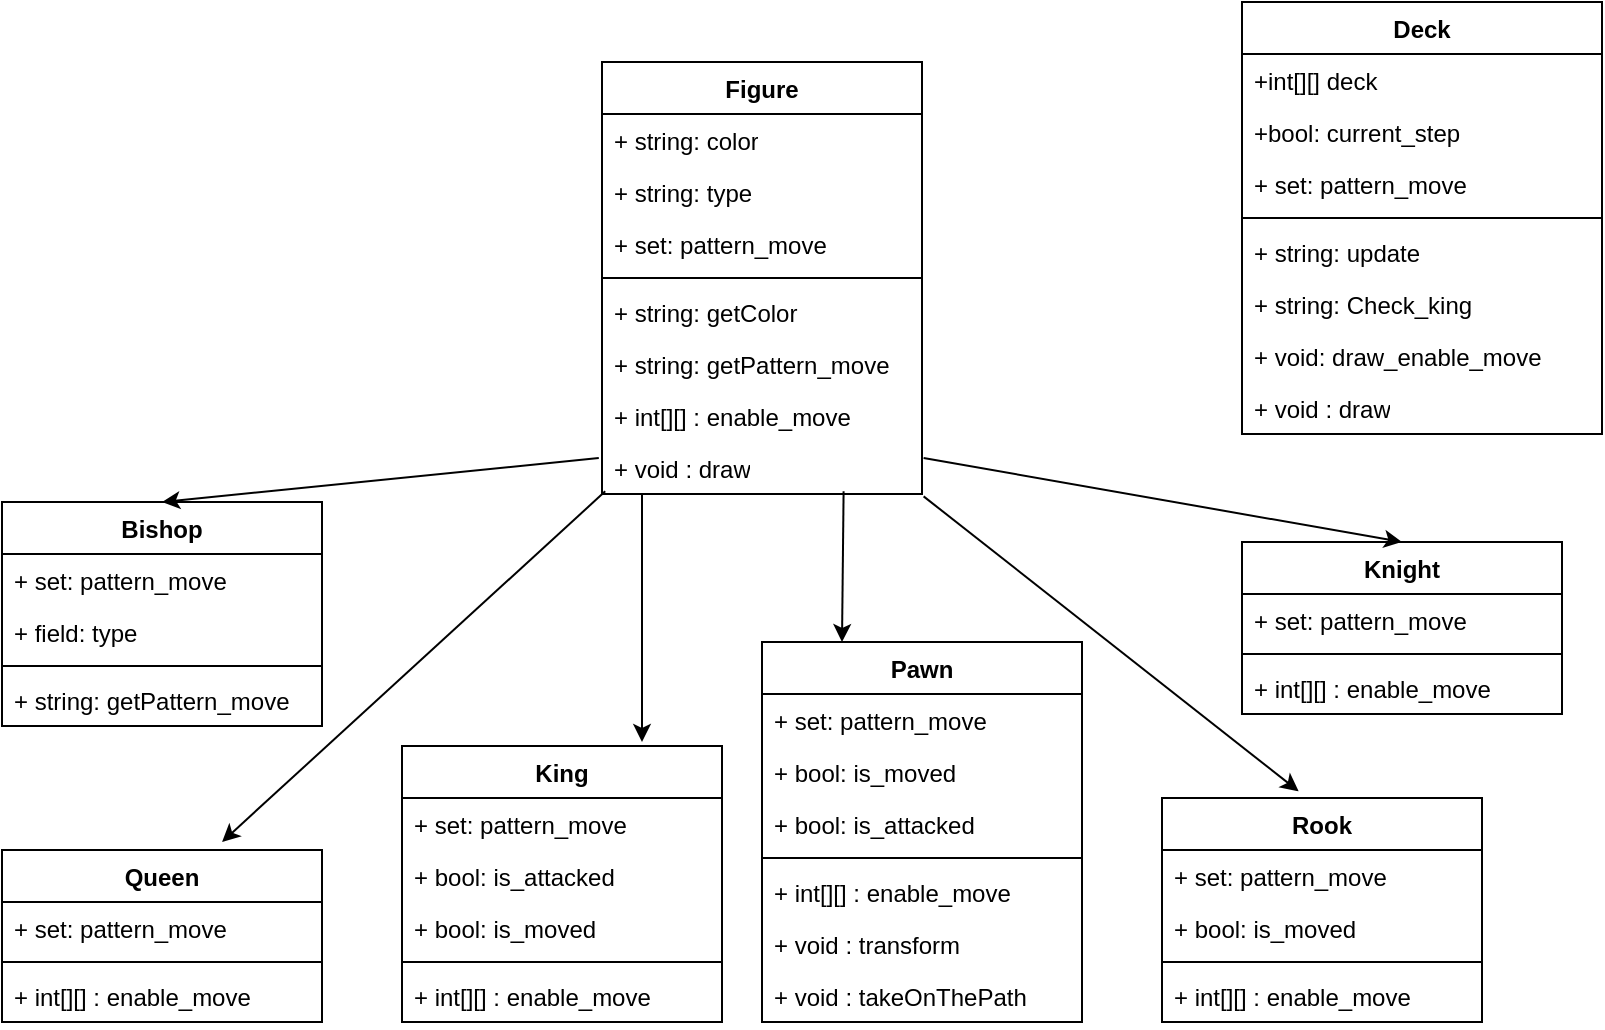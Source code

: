 <mxfile version="21.6.5" type="github">
  <diagram id="C5RBs43oDa-KdzZeNtuy" name="Page-1">
    <mxGraphModel dx="1434" dy="758" grid="1" gridSize="10" guides="1" tooltips="1" connect="1" arrows="1" fold="1" page="1" pageScale="1" pageWidth="827" pageHeight="1169" math="0" shadow="0">
      <root>
        <mxCell id="WIyWlLk6GJQsqaUBKTNV-0" />
        <mxCell id="WIyWlLk6GJQsqaUBKTNV-1" parent="WIyWlLk6GJQsqaUBKTNV-0" />
        <mxCell id="ENBQY25wpfzh9ScISF8v-1" value="Figure" style="swimlane;fontStyle=1;align=center;verticalAlign=top;childLayout=stackLayout;horizontal=1;startSize=26;horizontalStack=0;resizeParent=1;resizeParentMax=0;resizeLast=0;collapsible=1;marginBottom=0;whiteSpace=wrap;html=1;" vertex="1" parent="WIyWlLk6GJQsqaUBKTNV-1">
          <mxGeometry x="320" y="120" width="160" height="216" as="geometry" />
        </mxCell>
        <mxCell id="ENBQY25wpfzh9ScISF8v-2" value="+ string: color&lt;br&gt;" style="text;strokeColor=none;fillColor=none;align=left;verticalAlign=top;spacingLeft=4;spacingRight=4;overflow=hidden;rotatable=0;points=[[0,0.5],[1,0.5]];portConstraint=eastwest;whiteSpace=wrap;html=1;" vertex="1" parent="ENBQY25wpfzh9ScISF8v-1">
          <mxGeometry y="26" width="160" height="26" as="geometry" />
        </mxCell>
        <mxCell id="ENBQY25wpfzh9ScISF8v-7" value="+ string: type" style="text;strokeColor=none;fillColor=none;align=left;verticalAlign=top;spacingLeft=4;spacingRight=4;overflow=hidden;rotatable=0;points=[[0,0.5],[1,0.5]];portConstraint=eastwest;whiteSpace=wrap;html=1;" vertex="1" parent="ENBQY25wpfzh9ScISF8v-1">
          <mxGeometry y="52" width="160" height="26" as="geometry" />
        </mxCell>
        <mxCell id="ENBQY25wpfzh9ScISF8v-6" value="+ set: pattern_move" style="text;strokeColor=none;fillColor=none;align=left;verticalAlign=top;spacingLeft=4;spacingRight=4;overflow=hidden;rotatable=0;points=[[0,0.5],[1,0.5]];portConstraint=eastwest;whiteSpace=wrap;html=1;" vertex="1" parent="ENBQY25wpfzh9ScISF8v-1">
          <mxGeometry y="78" width="160" height="26" as="geometry" />
        </mxCell>
        <mxCell id="ENBQY25wpfzh9ScISF8v-3" value="" style="line;strokeWidth=1;fillColor=none;align=left;verticalAlign=middle;spacingTop=-1;spacingLeft=3;spacingRight=3;rotatable=0;labelPosition=right;points=[];portConstraint=eastwest;strokeColor=inherit;" vertex="1" parent="ENBQY25wpfzh9ScISF8v-1">
          <mxGeometry y="104" width="160" height="8" as="geometry" />
        </mxCell>
        <mxCell id="ENBQY25wpfzh9ScISF8v-4" value="+ string: getColor" style="text;strokeColor=none;fillColor=none;align=left;verticalAlign=top;spacingLeft=4;spacingRight=4;overflow=hidden;rotatable=0;points=[[0,0.5],[1,0.5]];portConstraint=eastwest;whiteSpace=wrap;html=1;" vertex="1" parent="ENBQY25wpfzh9ScISF8v-1">
          <mxGeometry y="112" width="160" height="26" as="geometry" />
        </mxCell>
        <mxCell id="ENBQY25wpfzh9ScISF8v-9" value="+ string: getPattern_move" style="text;strokeColor=none;fillColor=none;align=left;verticalAlign=top;spacingLeft=4;spacingRight=4;overflow=hidden;rotatable=0;points=[[0,0.5],[1,0.5]];portConstraint=eastwest;whiteSpace=wrap;html=1;" vertex="1" parent="ENBQY25wpfzh9ScISF8v-1">
          <mxGeometry y="138" width="160" height="26" as="geometry" />
        </mxCell>
        <mxCell id="ENBQY25wpfzh9ScISF8v-8" value="+ int[][] : enable_move" style="text;strokeColor=none;fillColor=none;align=left;verticalAlign=top;spacingLeft=4;spacingRight=4;overflow=hidden;rotatable=0;points=[[0,0.5],[1,0.5]];portConstraint=eastwest;whiteSpace=wrap;html=1;" vertex="1" parent="ENBQY25wpfzh9ScISF8v-1">
          <mxGeometry y="164" width="160" height="26" as="geometry" />
        </mxCell>
        <mxCell id="ENBQY25wpfzh9ScISF8v-11" value="+ void : draw" style="text;strokeColor=none;fillColor=none;align=left;verticalAlign=top;spacingLeft=4;spacingRight=4;overflow=hidden;rotatable=0;points=[[0,0.5],[1,0.5]];portConstraint=eastwest;whiteSpace=wrap;html=1;" vertex="1" parent="ENBQY25wpfzh9ScISF8v-1">
          <mxGeometry y="190" width="160" height="26" as="geometry" />
        </mxCell>
        <mxCell id="ENBQY25wpfzh9ScISF8v-12" value="Bishop" style="swimlane;fontStyle=1;align=center;verticalAlign=top;childLayout=stackLayout;horizontal=1;startSize=26;horizontalStack=0;resizeParent=1;resizeParentMax=0;resizeLast=0;collapsible=1;marginBottom=0;whiteSpace=wrap;html=1;" vertex="1" parent="WIyWlLk6GJQsqaUBKTNV-1">
          <mxGeometry x="20" y="340" width="160" height="112" as="geometry" />
        </mxCell>
        <mxCell id="ENBQY25wpfzh9ScISF8v-45" value="+ set: pattern_move" style="text;strokeColor=none;fillColor=none;align=left;verticalAlign=top;spacingLeft=4;spacingRight=4;overflow=hidden;rotatable=0;points=[[0,0.5],[1,0.5]];portConstraint=eastwest;whiteSpace=wrap;html=1;" vertex="1" parent="ENBQY25wpfzh9ScISF8v-12">
          <mxGeometry y="26" width="160" height="26" as="geometry" />
        </mxCell>
        <mxCell id="ENBQY25wpfzh9ScISF8v-13" value="+ field: type" style="text;strokeColor=none;fillColor=none;align=left;verticalAlign=top;spacingLeft=4;spacingRight=4;overflow=hidden;rotatable=0;points=[[0,0.5],[1,0.5]];portConstraint=eastwest;whiteSpace=wrap;html=1;" vertex="1" parent="ENBQY25wpfzh9ScISF8v-12">
          <mxGeometry y="52" width="160" height="26" as="geometry" />
        </mxCell>
        <mxCell id="ENBQY25wpfzh9ScISF8v-14" value="" style="line;strokeWidth=1;fillColor=none;align=left;verticalAlign=middle;spacingTop=-1;spacingLeft=3;spacingRight=3;rotatable=0;labelPosition=right;points=[];portConstraint=eastwest;strokeColor=inherit;" vertex="1" parent="ENBQY25wpfzh9ScISF8v-12">
          <mxGeometry y="78" width="160" height="8" as="geometry" />
        </mxCell>
        <mxCell id="ENBQY25wpfzh9ScISF8v-22" value="+ string: getPattern_move" style="text;strokeColor=none;fillColor=none;align=left;verticalAlign=top;spacingLeft=4;spacingRight=4;overflow=hidden;rotatable=0;points=[[0,0.5],[1,0.5]];portConstraint=eastwest;whiteSpace=wrap;html=1;" vertex="1" parent="ENBQY25wpfzh9ScISF8v-12">
          <mxGeometry y="86" width="160" height="26" as="geometry" />
        </mxCell>
        <mxCell id="ENBQY25wpfzh9ScISF8v-16" value="" style="endArrow=classic;html=1;rounded=0;entryX=0.5;entryY=0;entryDx=0;entryDy=0;exitX=-0.01;exitY=0.308;exitDx=0;exitDy=0;exitPerimeter=0;" edge="1" parent="WIyWlLk6GJQsqaUBKTNV-1" source="ENBQY25wpfzh9ScISF8v-11" target="ENBQY25wpfzh9ScISF8v-12">
          <mxGeometry width="50" height="50" relative="1" as="geometry">
            <mxPoint x="400" y="340" as="sourcePoint" />
            <mxPoint x="430" y="310" as="targetPoint" />
          </mxGeometry>
        </mxCell>
        <mxCell id="ENBQY25wpfzh9ScISF8v-17" value="King" style="swimlane;fontStyle=1;align=center;verticalAlign=top;childLayout=stackLayout;horizontal=1;startSize=26;horizontalStack=0;resizeParent=1;resizeParentMax=0;resizeLast=0;collapsible=1;marginBottom=0;whiteSpace=wrap;html=1;" vertex="1" parent="WIyWlLk6GJQsqaUBKTNV-1">
          <mxGeometry x="220" y="462" width="160" height="138" as="geometry" />
        </mxCell>
        <mxCell id="ENBQY25wpfzh9ScISF8v-38" value="+ set: pattern_move" style="text;strokeColor=none;fillColor=none;align=left;verticalAlign=top;spacingLeft=4;spacingRight=4;overflow=hidden;rotatable=0;points=[[0,0.5],[1,0.5]];portConstraint=eastwest;whiteSpace=wrap;html=1;" vertex="1" parent="ENBQY25wpfzh9ScISF8v-17">
          <mxGeometry y="26" width="160" height="26" as="geometry" />
        </mxCell>
        <mxCell id="ENBQY25wpfzh9ScISF8v-18" value="+ bool: is_attacked" style="text;strokeColor=none;fillColor=none;align=left;verticalAlign=top;spacingLeft=4;spacingRight=4;overflow=hidden;rotatable=0;points=[[0,0.5],[1,0.5]];portConstraint=eastwest;whiteSpace=wrap;html=1;" vertex="1" parent="ENBQY25wpfzh9ScISF8v-17">
          <mxGeometry y="52" width="160" height="26" as="geometry" />
        </mxCell>
        <mxCell id="ENBQY25wpfzh9ScISF8v-24" value="+ bool: is_moved" style="text;strokeColor=none;fillColor=none;align=left;verticalAlign=top;spacingLeft=4;spacingRight=4;overflow=hidden;rotatable=0;points=[[0,0.5],[1,0.5]];portConstraint=eastwest;whiteSpace=wrap;html=1;" vertex="1" parent="ENBQY25wpfzh9ScISF8v-17">
          <mxGeometry y="78" width="160" height="26" as="geometry" />
        </mxCell>
        <mxCell id="ENBQY25wpfzh9ScISF8v-19" value="" style="line;strokeWidth=1;fillColor=none;align=left;verticalAlign=middle;spacingTop=-1;spacingLeft=3;spacingRight=3;rotatable=0;labelPosition=right;points=[];portConstraint=eastwest;strokeColor=inherit;" vertex="1" parent="ENBQY25wpfzh9ScISF8v-17">
          <mxGeometry y="104" width="160" height="8" as="geometry" />
        </mxCell>
        <mxCell id="ENBQY25wpfzh9ScISF8v-21" value="+ int[][] : enable_move" style="text;strokeColor=none;fillColor=none;align=left;verticalAlign=top;spacingLeft=4;spacingRight=4;overflow=hidden;rotatable=0;points=[[0,0.5],[1,0.5]];portConstraint=eastwest;whiteSpace=wrap;html=1;" vertex="1" parent="ENBQY25wpfzh9ScISF8v-17">
          <mxGeometry y="112" width="160" height="26" as="geometry" />
        </mxCell>
        <mxCell id="ENBQY25wpfzh9ScISF8v-23" value="" style="endArrow=classic;html=1;rounded=0;exitX=0.125;exitY=1.013;exitDx=0;exitDy=0;exitPerimeter=0;" edge="1" parent="WIyWlLk6GJQsqaUBKTNV-1" source="ENBQY25wpfzh9ScISF8v-11">
          <mxGeometry width="50" height="50" relative="1" as="geometry">
            <mxPoint x="338" y="348" as="sourcePoint" />
            <mxPoint x="340" y="460" as="targetPoint" />
          </mxGeometry>
        </mxCell>
        <mxCell id="ENBQY25wpfzh9ScISF8v-25" value="Queen" style="swimlane;fontStyle=1;align=center;verticalAlign=top;childLayout=stackLayout;horizontal=1;startSize=26;horizontalStack=0;resizeParent=1;resizeParentMax=0;resizeLast=0;collapsible=1;marginBottom=0;whiteSpace=wrap;html=1;" vertex="1" parent="WIyWlLk6GJQsqaUBKTNV-1">
          <mxGeometry x="20" y="514" width="160" height="86" as="geometry" />
        </mxCell>
        <mxCell id="ENBQY25wpfzh9ScISF8v-37" value="+ set: pattern_move" style="text;strokeColor=none;fillColor=none;align=left;verticalAlign=top;spacingLeft=4;spacingRight=4;overflow=hidden;rotatable=0;points=[[0,0.5],[1,0.5]];portConstraint=eastwest;whiteSpace=wrap;html=1;" vertex="1" parent="ENBQY25wpfzh9ScISF8v-25">
          <mxGeometry y="26" width="160" height="26" as="geometry" />
        </mxCell>
        <mxCell id="ENBQY25wpfzh9ScISF8v-28" value="" style="line;strokeWidth=1;fillColor=none;align=left;verticalAlign=middle;spacingTop=-1;spacingLeft=3;spacingRight=3;rotatable=0;labelPosition=right;points=[];portConstraint=eastwest;strokeColor=inherit;" vertex="1" parent="ENBQY25wpfzh9ScISF8v-25">
          <mxGeometry y="52" width="160" height="8" as="geometry" />
        </mxCell>
        <mxCell id="ENBQY25wpfzh9ScISF8v-29" value="+ int[][] : enable_move" style="text;strokeColor=none;fillColor=none;align=left;verticalAlign=top;spacingLeft=4;spacingRight=4;overflow=hidden;rotatable=0;points=[[0,0.5],[1,0.5]];portConstraint=eastwest;whiteSpace=wrap;html=1;" vertex="1" parent="ENBQY25wpfzh9ScISF8v-25">
          <mxGeometry y="60" width="160" height="26" as="geometry" />
        </mxCell>
        <mxCell id="ENBQY25wpfzh9ScISF8v-30" value="" style="endArrow=classic;html=1;rounded=0;exitX=0.01;exitY=0.949;exitDx=0;exitDy=0;exitPerimeter=0;" edge="1" parent="WIyWlLk6GJQsqaUBKTNV-1" source="ENBQY25wpfzh9ScISF8v-11">
          <mxGeometry width="50" height="50" relative="1" as="geometry">
            <mxPoint x="351" y="349" as="sourcePoint" />
            <mxPoint x="130" y="510" as="targetPoint" />
          </mxGeometry>
        </mxCell>
        <mxCell id="ENBQY25wpfzh9ScISF8v-31" value="Rook" style="swimlane;fontStyle=1;align=center;verticalAlign=top;childLayout=stackLayout;horizontal=1;startSize=26;horizontalStack=0;resizeParent=1;resizeParentMax=0;resizeLast=0;collapsible=1;marginBottom=0;whiteSpace=wrap;html=1;" vertex="1" parent="WIyWlLk6GJQsqaUBKTNV-1">
          <mxGeometry x="600" y="488" width="160" height="112" as="geometry" />
        </mxCell>
        <mxCell id="ENBQY25wpfzh9ScISF8v-36" value="+ set: pattern_move" style="text;strokeColor=none;fillColor=none;align=left;verticalAlign=top;spacingLeft=4;spacingRight=4;overflow=hidden;rotatable=0;points=[[0,0.5],[1,0.5]];portConstraint=eastwest;whiteSpace=wrap;html=1;" vertex="1" parent="ENBQY25wpfzh9ScISF8v-31">
          <mxGeometry y="26" width="160" height="26" as="geometry" />
        </mxCell>
        <mxCell id="ENBQY25wpfzh9ScISF8v-54" value="+ bool: is_moved" style="text;strokeColor=none;fillColor=none;align=left;verticalAlign=top;spacingLeft=4;spacingRight=4;overflow=hidden;rotatable=0;points=[[0,0.5],[1,0.5]];portConstraint=eastwest;whiteSpace=wrap;html=1;" vertex="1" parent="ENBQY25wpfzh9ScISF8v-31">
          <mxGeometry y="52" width="160" height="26" as="geometry" />
        </mxCell>
        <mxCell id="ENBQY25wpfzh9ScISF8v-33" value="" style="line;strokeWidth=1;fillColor=none;align=left;verticalAlign=middle;spacingTop=-1;spacingLeft=3;spacingRight=3;rotatable=0;labelPosition=right;points=[];portConstraint=eastwest;strokeColor=inherit;" vertex="1" parent="ENBQY25wpfzh9ScISF8v-31">
          <mxGeometry y="78" width="160" height="8" as="geometry" />
        </mxCell>
        <mxCell id="ENBQY25wpfzh9ScISF8v-34" value="+ int[][] : enable_move" style="text;strokeColor=none;fillColor=none;align=left;verticalAlign=top;spacingLeft=4;spacingRight=4;overflow=hidden;rotatable=0;points=[[0,0.5],[1,0.5]];portConstraint=eastwest;whiteSpace=wrap;html=1;" vertex="1" parent="ENBQY25wpfzh9ScISF8v-31">
          <mxGeometry y="86" width="160" height="26" as="geometry" />
        </mxCell>
        <mxCell id="ENBQY25wpfzh9ScISF8v-35" value="" style="endArrow=classic;html=1;rounded=0;exitX=1.005;exitY=1.045;exitDx=0;exitDy=0;exitPerimeter=0;entryX=0.427;entryY=-0.03;entryDx=0;entryDy=0;entryPerimeter=0;" edge="1" parent="WIyWlLk6GJQsqaUBKTNV-1" source="ENBQY25wpfzh9ScISF8v-11" target="ENBQY25wpfzh9ScISF8v-31">
          <mxGeometry width="50" height="50" relative="1" as="geometry">
            <mxPoint x="353" y="347" as="sourcePoint" />
            <mxPoint x="650" y="480" as="targetPoint" />
          </mxGeometry>
        </mxCell>
        <mxCell id="ENBQY25wpfzh9ScISF8v-46" value="Pawn" style="swimlane;fontStyle=1;align=center;verticalAlign=top;childLayout=stackLayout;horizontal=1;startSize=26;horizontalStack=0;resizeParent=1;resizeParentMax=0;resizeLast=0;collapsible=1;marginBottom=0;whiteSpace=wrap;html=1;" vertex="1" parent="WIyWlLk6GJQsqaUBKTNV-1">
          <mxGeometry x="400" y="410" width="160" height="190" as="geometry" />
        </mxCell>
        <mxCell id="ENBQY25wpfzh9ScISF8v-47" value="+ set: pattern_move" style="text;strokeColor=none;fillColor=none;align=left;verticalAlign=top;spacingLeft=4;spacingRight=4;overflow=hidden;rotatable=0;points=[[0,0.5],[1,0.5]];portConstraint=eastwest;whiteSpace=wrap;html=1;" vertex="1" parent="ENBQY25wpfzh9ScISF8v-46">
          <mxGeometry y="26" width="160" height="26" as="geometry" />
        </mxCell>
        <mxCell id="ENBQY25wpfzh9ScISF8v-49" value="+ bool: is_moved" style="text;strokeColor=none;fillColor=none;align=left;verticalAlign=top;spacingLeft=4;spacingRight=4;overflow=hidden;rotatable=0;points=[[0,0.5],[1,0.5]];portConstraint=eastwest;whiteSpace=wrap;html=1;" vertex="1" parent="ENBQY25wpfzh9ScISF8v-46">
          <mxGeometry y="52" width="160" height="26" as="geometry" />
        </mxCell>
        <mxCell id="ENBQY25wpfzh9ScISF8v-48" value="+ bool: is_attacked" style="text;strokeColor=none;fillColor=none;align=left;verticalAlign=top;spacingLeft=4;spacingRight=4;overflow=hidden;rotatable=0;points=[[0,0.5],[1,0.5]];portConstraint=eastwest;whiteSpace=wrap;html=1;" vertex="1" parent="ENBQY25wpfzh9ScISF8v-46">
          <mxGeometry y="78" width="160" height="26" as="geometry" />
        </mxCell>
        <mxCell id="ENBQY25wpfzh9ScISF8v-50" value="" style="line;strokeWidth=1;fillColor=none;align=left;verticalAlign=middle;spacingTop=-1;spacingLeft=3;spacingRight=3;rotatable=0;labelPosition=right;points=[];portConstraint=eastwest;strokeColor=inherit;" vertex="1" parent="ENBQY25wpfzh9ScISF8v-46">
          <mxGeometry y="104" width="160" height="8" as="geometry" />
        </mxCell>
        <mxCell id="ENBQY25wpfzh9ScISF8v-51" value="+ int[][] : enable_move" style="text;strokeColor=none;fillColor=none;align=left;verticalAlign=top;spacingLeft=4;spacingRight=4;overflow=hidden;rotatable=0;points=[[0,0.5],[1,0.5]];portConstraint=eastwest;whiteSpace=wrap;html=1;" vertex="1" parent="ENBQY25wpfzh9ScISF8v-46">
          <mxGeometry y="112" width="160" height="26" as="geometry" />
        </mxCell>
        <mxCell id="ENBQY25wpfzh9ScISF8v-52" value="+ void : transform" style="text;strokeColor=none;fillColor=none;align=left;verticalAlign=top;spacingLeft=4;spacingRight=4;overflow=hidden;rotatable=0;points=[[0,0.5],[1,0.5]];portConstraint=eastwest;whiteSpace=wrap;html=1;" vertex="1" parent="ENBQY25wpfzh9ScISF8v-46">
          <mxGeometry y="138" width="160" height="26" as="geometry" />
        </mxCell>
        <mxCell id="ENBQY25wpfzh9ScISF8v-53" value="+ void : takeOnThePath" style="text;strokeColor=none;fillColor=none;align=left;verticalAlign=top;spacingLeft=4;spacingRight=4;overflow=hidden;rotatable=0;points=[[0,0.5],[1,0.5]];portConstraint=eastwest;whiteSpace=wrap;html=1;" vertex="1" parent="ENBQY25wpfzh9ScISF8v-46">
          <mxGeometry y="164" width="160" height="26" as="geometry" />
        </mxCell>
        <mxCell id="ENBQY25wpfzh9ScISF8v-55" value="Knight" style="swimlane;fontStyle=1;align=center;verticalAlign=top;childLayout=stackLayout;horizontal=1;startSize=26;horizontalStack=0;resizeParent=1;resizeParentMax=0;resizeLast=0;collapsible=1;marginBottom=0;whiteSpace=wrap;html=1;" vertex="1" parent="WIyWlLk6GJQsqaUBKTNV-1">
          <mxGeometry x="640" y="360" width="160" height="86" as="geometry" />
        </mxCell>
        <mxCell id="ENBQY25wpfzh9ScISF8v-56" value="+ set: pattern_move" style="text;strokeColor=none;fillColor=none;align=left;verticalAlign=top;spacingLeft=4;spacingRight=4;overflow=hidden;rotatable=0;points=[[0,0.5],[1,0.5]];portConstraint=eastwest;whiteSpace=wrap;html=1;" vertex="1" parent="ENBQY25wpfzh9ScISF8v-55">
          <mxGeometry y="26" width="160" height="26" as="geometry" />
        </mxCell>
        <mxCell id="ENBQY25wpfzh9ScISF8v-59" value="" style="line;strokeWidth=1;fillColor=none;align=left;verticalAlign=middle;spacingTop=-1;spacingLeft=3;spacingRight=3;rotatable=0;labelPosition=right;points=[];portConstraint=eastwest;strokeColor=inherit;" vertex="1" parent="ENBQY25wpfzh9ScISF8v-55">
          <mxGeometry y="52" width="160" height="8" as="geometry" />
        </mxCell>
        <mxCell id="ENBQY25wpfzh9ScISF8v-60" value="+ int[][] : enable_move" style="text;strokeColor=none;fillColor=none;align=left;verticalAlign=top;spacingLeft=4;spacingRight=4;overflow=hidden;rotatable=0;points=[[0,0.5],[1,0.5]];portConstraint=eastwest;whiteSpace=wrap;html=1;" vertex="1" parent="ENBQY25wpfzh9ScISF8v-55">
          <mxGeometry y="60" width="160" height="26" as="geometry" />
        </mxCell>
        <mxCell id="ENBQY25wpfzh9ScISF8v-61" value="" style="endArrow=classic;html=1;rounded=0;exitX=1.005;exitY=0.308;exitDx=0;exitDy=0;exitPerimeter=0;entryX=0.5;entryY=0;entryDx=0;entryDy=0;" edge="1" parent="WIyWlLk6GJQsqaUBKTNV-1" source="ENBQY25wpfzh9ScISF8v-11" target="ENBQY25wpfzh9ScISF8v-55">
          <mxGeometry width="50" height="50" relative="1" as="geometry">
            <mxPoint x="491" y="347" as="sourcePoint" />
            <mxPoint x="680" y="402" as="targetPoint" />
          </mxGeometry>
        </mxCell>
        <mxCell id="ENBQY25wpfzh9ScISF8v-62" value="" style="endArrow=classic;html=1;rounded=0;exitX=0.755;exitY=0.949;exitDx=0;exitDy=0;exitPerimeter=0;entryX=0.25;entryY=0;entryDx=0;entryDy=0;" edge="1" parent="WIyWlLk6GJQsqaUBKTNV-1" source="ENBQY25wpfzh9ScISF8v-11" target="ENBQY25wpfzh9ScISF8v-46">
          <mxGeometry width="50" height="50" relative="1" as="geometry">
            <mxPoint x="350" y="346" as="sourcePoint" />
            <mxPoint x="350" y="470" as="targetPoint" />
          </mxGeometry>
        </mxCell>
        <mxCell id="ENBQY25wpfzh9ScISF8v-63" value="Deck" style="swimlane;fontStyle=1;align=center;verticalAlign=top;childLayout=stackLayout;horizontal=1;startSize=26;horizontalStack=0;resizeParent=1;resizeParentMax=0;resizeLast=0;collapsible=1;marginBottom=0;whiteSpace=wrap;html=1;" vertex="1" parent="WIyWlLk6GJQsqaUBKTNV-1">
          <mxGeometry x="640" y="90" width="180" height="216" as="geometry" />
        </mxCell>
        <mxCell id="ENBQY25wpfzh9ScISF8v-64" value="+int[][] deck" style="text;strokeColor=none;fillColor=none;align=left;verticalAlign=top;spacingLeft=4;spacingRight=4;overflow=hidden;rotatable=0;points=[[0,0.5],[1,0.5]];portConstraint=eastwest;whiteSpace=wrap;html=1;" vertex="1" parent="ENBQY25wpfzh9ScISF8v-63">
          <mxGeometry y="26" width="180" height="26" as="geometry" />
        </mxCell>
        <mxCell id="ENBQY25wpfzh9ScISF8v-65" value="+bool: current_step" style="text;strokeColor=none;fillColor=none;align=left;verticalAlign=top;spacingLeft=4;spacingRight=4;overflow=hidden;rotatable=0;points=[[0,0.5],[1,0.5]];portConstraint=eastwest;whiteSpace=wrap;html=1;" vertex="1" parent="ENBQY25wpfzh9ScISF8v-63">
          <mxGeometry y="52" width="180" height="26" as="geometry" />
        </mxCell>
        <mxCell id="ENBQY25wpfzh9ScISF8v-66" value="+ set: pattern_move" style="text;strokeColor=none;fillColor=none;align=left;verticalAlign=top;spacingLeft=4;spacingRight=4;overflow=hidden;rotatable=0;points=[[0,0.5],[1,0.5]];portConstraint=eastwest;whiteSpace=wrap;html=1;" vertex="1" parent="ENBQY25wpfzh9ScISF8v-63">
          <mxGeometry y="78" width="180" height="26" as="geometry" />
        </mxCell>
        <mxCell id="ENBQY25wpfzh9ScISF8v-67" value="" style="line;strokeWidth=1;fillColor=none;align=left;verticalAlign=middle;spacingTop=-1;spacingLeft=3;spacingRight=3;rotatable=0;labelPosition=right;points=[];portConstraint=eastwest;strokeColor=inherit;" vertex="1" parent="ENBQY25wpfzh9ScISF8v-63">
          <mxGeometry y="104" width="180" height="8" as="geometry" />
        </mxCell>
        <mxCell id="ENBQY25wpfzh9ScISF8v-68" value="+ string: update" style="text;strokeColor=none;fillColor=none;align=left;verticalAlign=top;spacingLeft=4;spacingRight=4;overflow=hidden;rotatable=0;points=[[0,0.5],[1,0.5]];portConstraint=eastwest;whiteSpace=wrap;html=1;" vertex="1" parent="ENBQY25wpfzh9ScISF8v-63">
          <mxGeometry y="112" width="180" height="26" as="geometry" />
        </mxCell>
        <mxCell id="ENBQY25wpfzh9ScISF8v-69" value="+ string: Check_king" style="text;strokeColor=none;fillColor=none;align=left;verticalAlign=top;spacingLeft=4;spacingRight=4;overflow=hidden;rotatable=0;points=[[0,0.5],[1,0.5]];portConstraint=eastwest;whiteSpace=wrap;html=1;" vertex="1" parent="ENBQY25wpfzh9ScISF8v-63">
          <mxGeometry y="138" width="180" height="26" as="geometry" />
        </mxCell>
        <mxCell id="ENBQY25wpfzh9ScISF8v-70" value="+ void: draw_enable_move" style="text;strokeColor=none;fillColor=none;align=left;verticalAlign=top;spacingLeft=4;spacingRight=4;overflow=hidden;rotatable=0;points=[[0,0.5],[1,0.5]];portConstraint=eastwest;whiteSpace=wrap;html=1;" vertex="1" parent="ENBQY25wpfzh9ScISF8v-63">
          <mxGeometry y="164" width="180" height="26" as="geometry" />
        </mxCell>
        <mxCell id="ENBQY25wpfzh9ScISF8v-71" value="+ void : draw" style="text;strokeColor=none;fillColor=none;align=left;verticalAlign=top;spacingLeft=4;spacingRight=4;overflow=hidden;rotatable=0;points=[[0,0.5],[1,0.5]];portConstraint=eastwest;whiteSpace=wrap;html=1;" vertex="1" parent="ENBQY25wpfzh9ScISF8v-63">
          <mxGeometry y="190" width="180" height="26" as="geometry" />
        </mxCell>
      </root>
    </mxGraphModel>
  </diagram>
</mxfile>

